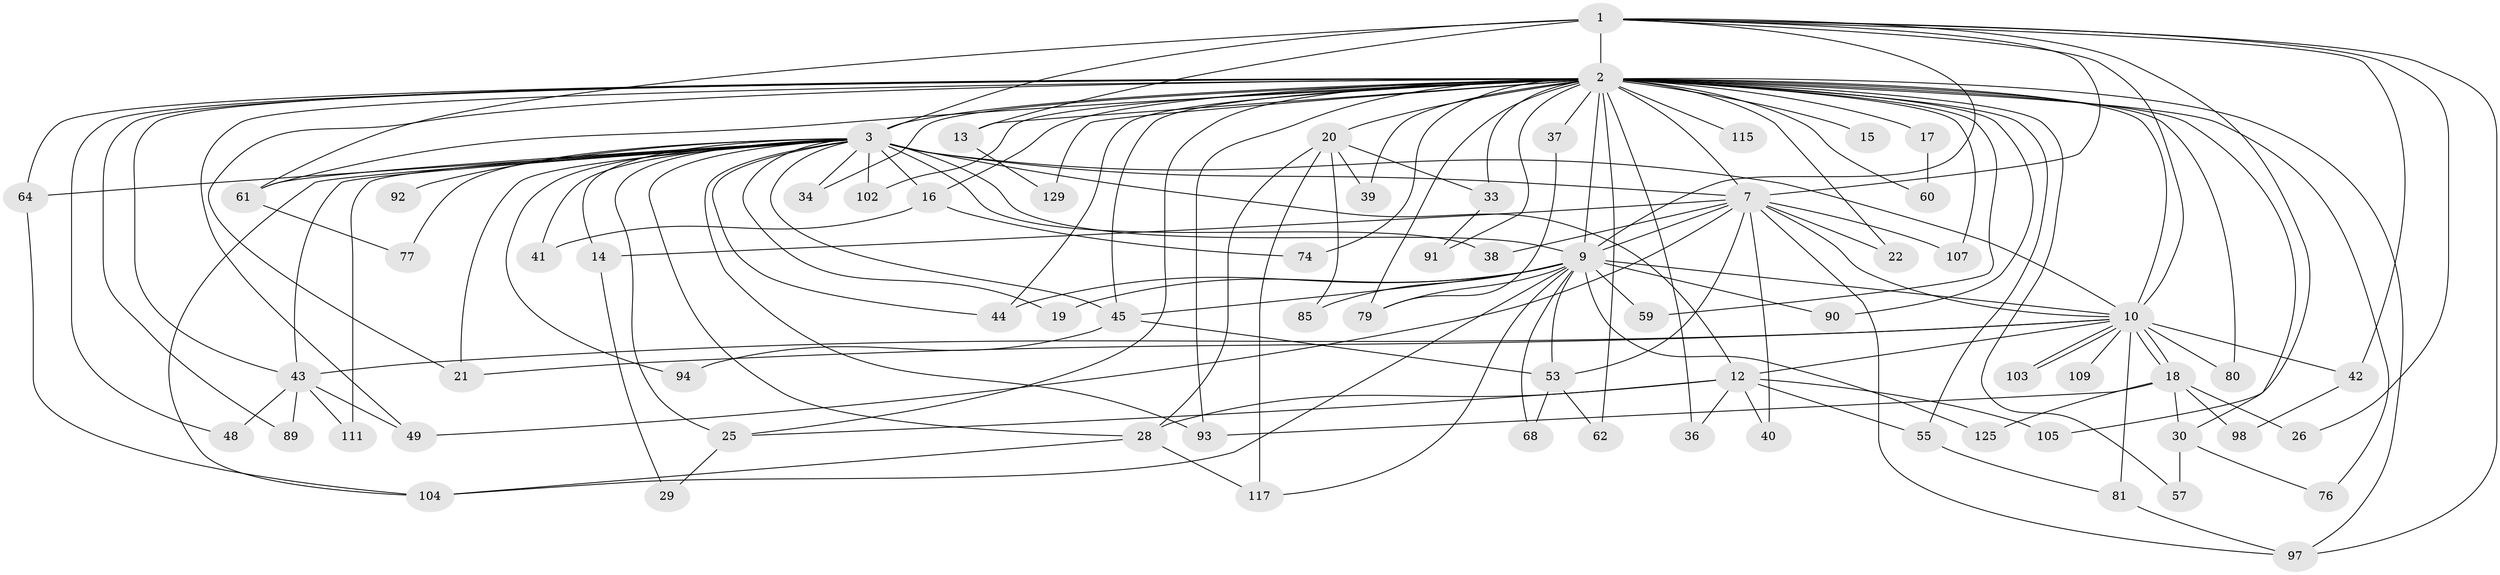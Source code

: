 // original degree distribution, {17: 0.007042253521126761, 27: 0.007042253521126761, 19: 0.007042253521126761, 22: 0.014084507042253521, 30: 0.007042253521126761, 25: 0.014084507042253521, 28: 0.007042253521126761, 23: 0.007042253521126761, 5: 0.04929577464788732, 10: 0.007042253521126761, 3: 0.2605633802816901, 2: 0.5070422535211268, 6: 0.02112676056338028, 7: 0.014084507042253521, 12: 0.007042253521126761, 4: 0.06338028169014084}
// Generated by graph-tools (version 1.1) at 2025/17/03/04/25 18:17:29]
// undirected, 71 vertices, 154 edges
graph export_dot {
graph [start="1"]
  node [color=gray90,style=filled];
  1;
  2 [super="+27+5+8+83+101+84+54+6+70+78"];
  3 [super="+50+72+51+4+86+58+23"];
  7 [super="+65+135"];
  9 [super="+11"];
  10 [super="+56+35+71"];
  12;
  13;
  14;
  15;
  16 [super="+31"];
  17;
  18 [super="+52"];
  19;
  20;
  21 [super="+32"];
  22;
  25 [super="+66"];
  26;
  28;
  29;
  30;
  33;
  34;
  36;
  37;
  38;
  39 [super="+95"];
  40;
  41;
  42;
  43 [super="+123+99"];
  44;
  45 [super="+47+110"];
  48;
  49;
  53 [super="+138+142"];
  55;
  57;
  59;
  60 [super="+133"];
  61 [super="+136+130+75+87"];
  62;
  64;
  68;
  74;
  76;
  77;
  79 [super="+96"];
  80;
  81;
  85;
  89;
  90 [super="+112"];
  91;
  92;
  93;
  94;
  97 [super="+139"];
  98;
  102;
  103;
  104 [super="+113"];
  105;
  107;
  109;
  111;
  115;
  117 [super="+121"];
  125;
  129;
  1 -- 2 [weight=4];
  1 -- 3 [weight=3];
  1 -- 7;
  1 -- 9;
  1 -- 10;
  1 -- 13;
  1 -- 26;
  1 -- 42;
  1 -- 61 [weight=2];
  1 -- 105;
  1 -- 97;
  2 -- 3 [weight=13];
  2 -- 7 [weight=4];
  2 -- 9 [weight=8];
  2 -- 10 [weight=11];
  2 -- 16;
  2 -- 33;
  2 -- 37 [weight=4];
  2 -- 59;
  2 -- 76;
  2 -- 79;
  2 -- 90 [weight=2];
  2 -- 91;
  2 -- 129;
  2 -- 17 [weight=2];
  2 -- 21;
  2 -- 22;
  2 -- 89;
  2 -- 30;
  2 -- 102;
  2 -- 39 [weight=3];
  2 -- 107;
  2 -- 45 [weight=2];
  2 -- 49;
  2 -- 55;
  2 -- 57;
  2 -- 64 [weight=2];
  2 -- 15 [weight=2];
  2 -- 80;
  2 -- 20;
  2 -- 25;
  2 -- 36 [weight=2];
  2 -- 44;
  2 -- 115 [weight=2];
  2 -- 60 [weight=3];
  2 -- 62 [weight=2];
  2 -- 93;
  2 -- 43;
  2 -- 74;
  2 -- 13;
  2 -- 97;
  2 -- 34;
  2 -- 48;
  2 -- 61 [weight=2];
  3 -- 7 [weight=2];
  3 -- 9 [weight=2];
  3 -- 10 [weight=3];
  3 -- 77;
  3 -- 102;
  3 -- 44;
  3 -- 92 [weight=2];
  3 -- 28;
  3 -- 12 [weight=2];
  3 -- 14;
  3 -- 16 [weight=2];
  3 -- 19;
  3 -- 94;
  3 -- 34;
  3 -- 104;
  3 -- 41;
  3 -- 111;
  3 -- 61 [weight=3];
  3 -- 64 [weight=2];
  3 -- 38 [weight=2];
  3 -- 45;
  3 -- 43;
  3 -- 21;
  3 -- 25;
  3 -- 93;
  7 -- 9 [weight=2];
  7 -- 10 [weight=4];
  7 -- 14;
  7 -- 22;
  7 -- 38;
  7 -- 40;
  7 -- 49;
  7 -- 97;
  7 -- 107;
  7 -- 53 [weight=2];
  9 -- 10;
  9 -- 19;
  9 -- 45;
  9 -- 53;
  9 -- 59;
  9 -- 85;
  9 -- 117;
  9 -- 125;
  9 -- 104;
  9 -- 79;
  9 -- 44;
  9 -- 68;
  9 -- 90;
  10 -- 12;
  10 -- 18;
  10 -- 18;
  10 -- 21;
  10 -- 42;
  10 -- 43 [weight=2];
  10 -- 80;
  10 -- 103;
  10 -- 103;
  10 -- 109 [weight=2];
  10 -- 81;
  12 -- 25 [weight=2];
  12 -- 28;
  12 -- 36;
  12 -- 40;
  12 -- 55;
  12 -- 105;
  13 -- 129;
  14 -- 29;
  16 -- 41;
  16 -- 74;
  17 -- 60;
  18 -- 26 [weight=2];
  18 -- 30;
  18 -- 125;
  18 -- 93;
  18 -- 98;
  20 -- 28;
  20 -- 33;
  20 -- 39;
  20 -- 85;
  20 -- 117;
  25 -- 29;
  28 -- 104;
  28 -- 117;
  30 -- 57;
  30 -- 76;
  33 -- 91;
  37 -- 79;
  42 -- 98;
  43 -- 48;
  43 -- 89;
  43 -- 111;
  43 -- 49;
  45 -- 53;
  45 -- 94;
  53 -- 62;
  53 -- 68;
  55 -- 81;
  61 -- 77;
  64 -- 104;
  81 -- 97;
}
